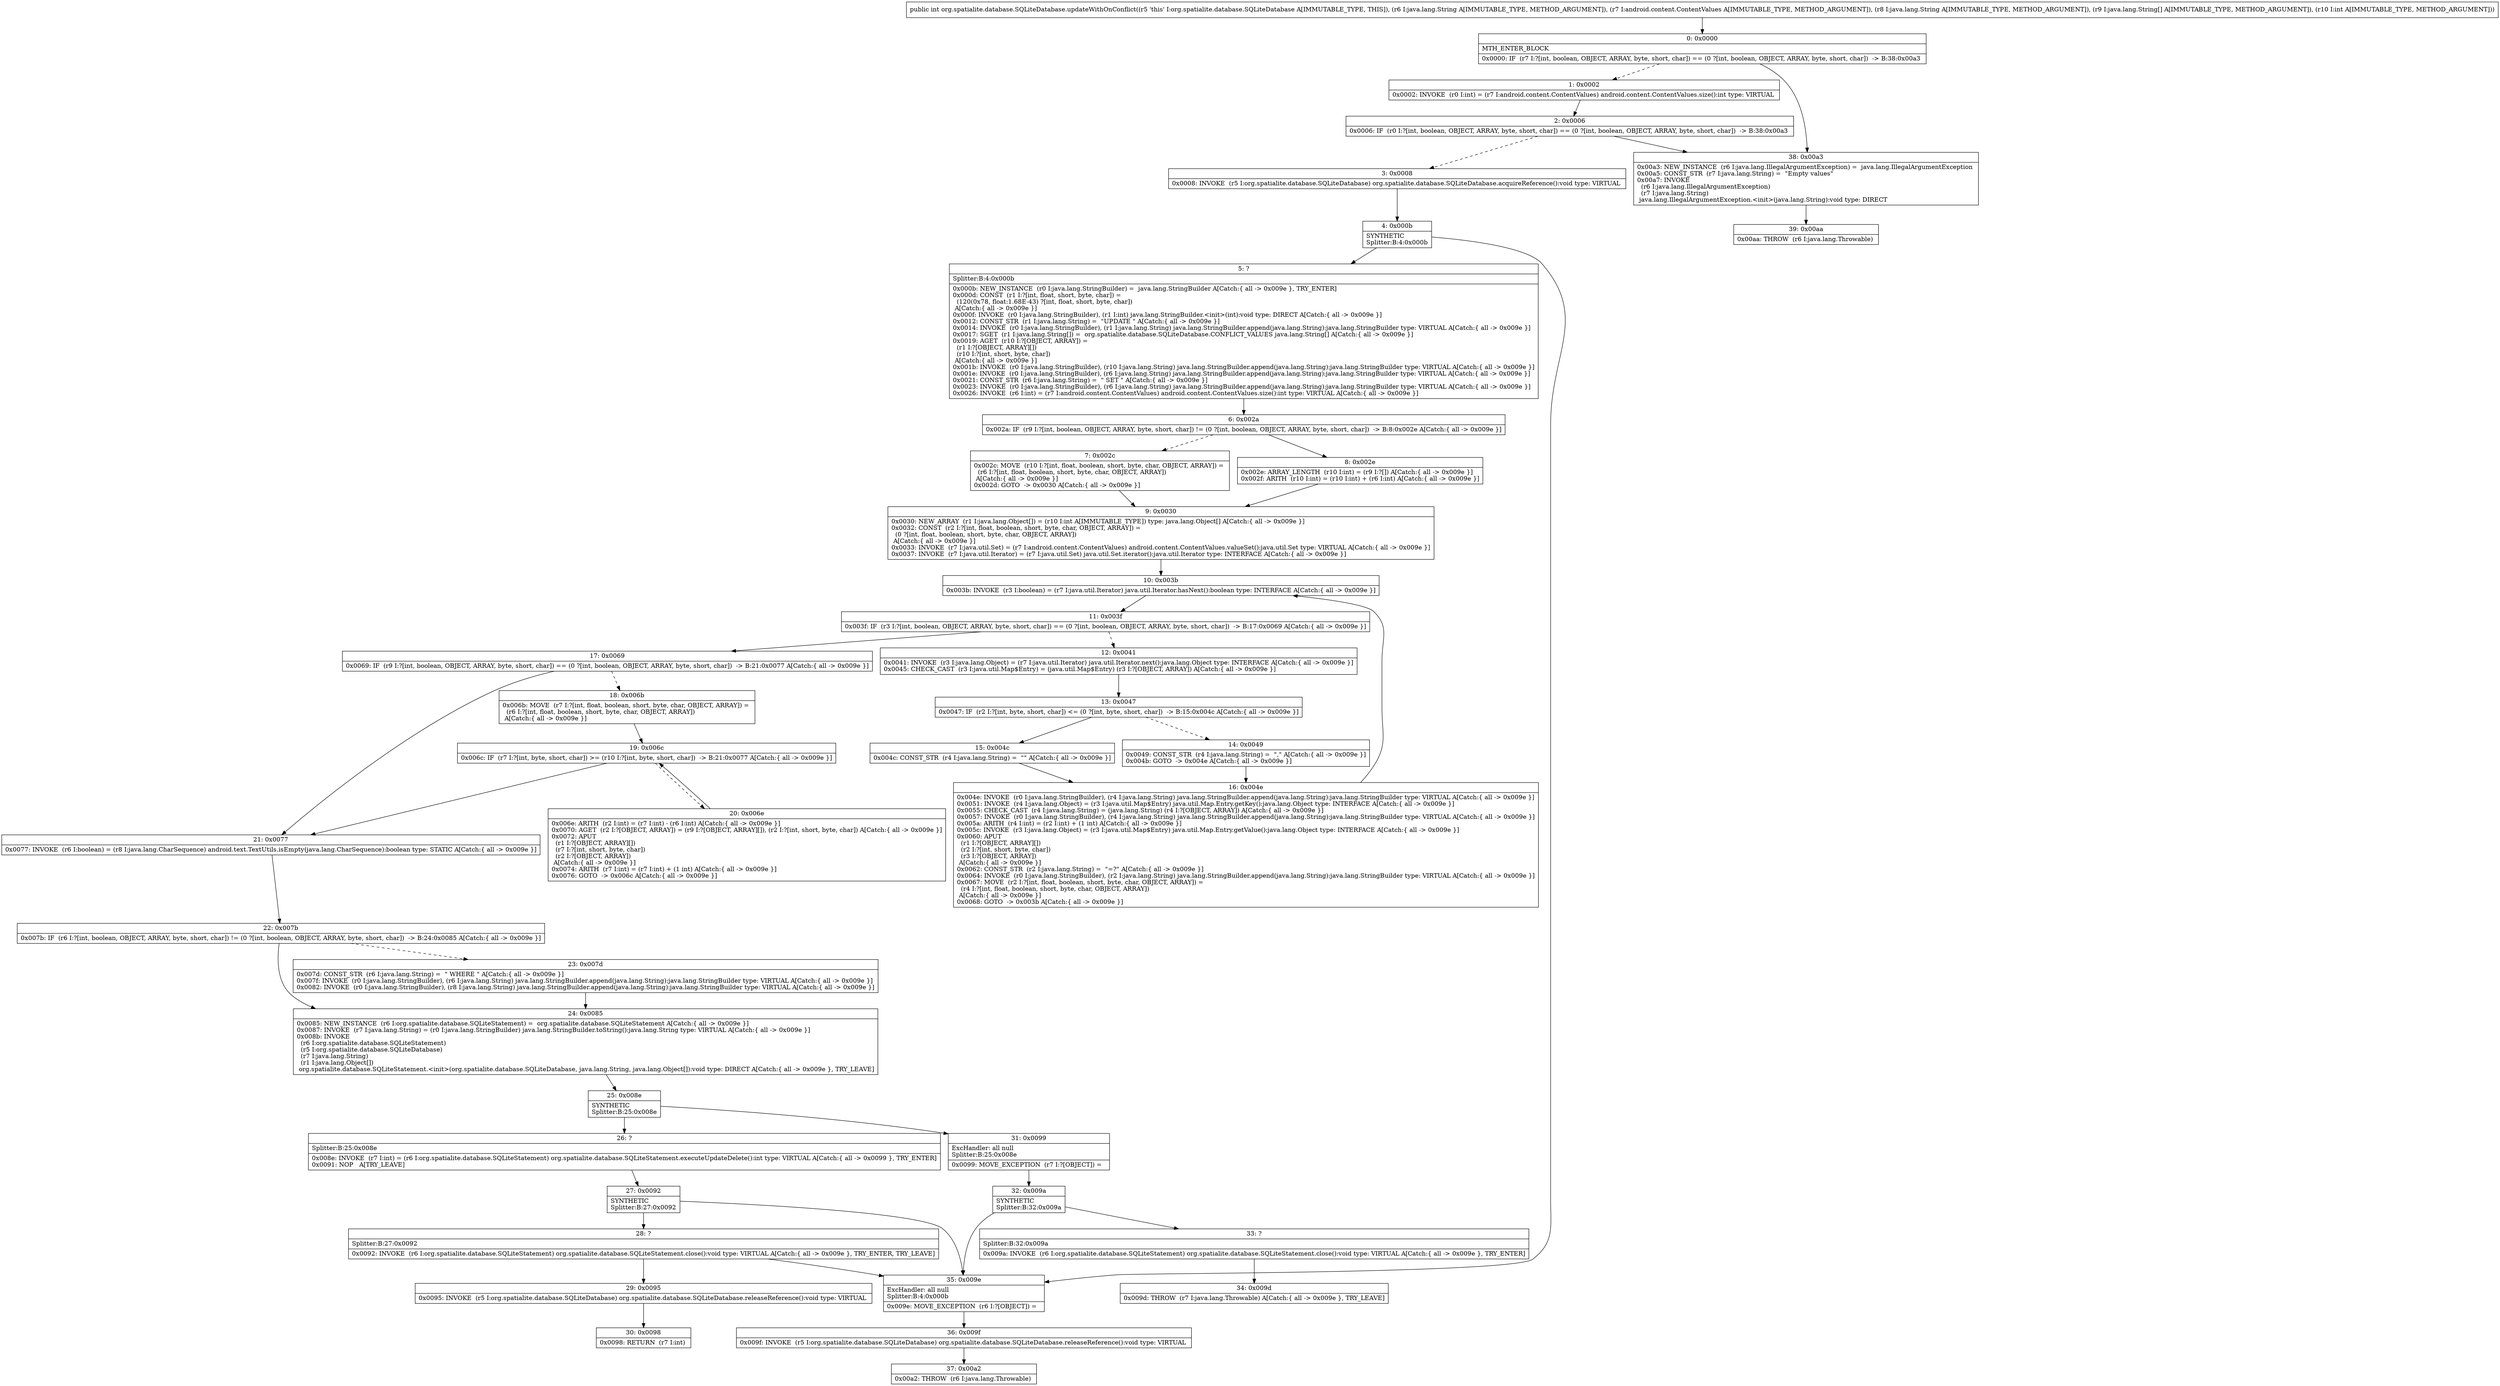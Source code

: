 digraph "CFG fororg.spatialite.database.SQLiteDatabase.updateWithOnConflict(Ljava\/lang\/String;Landroid\/content\/ContentValues;Ljava\/lang\/String;[Ljava\/lang\/String;I)I" {
Node_0 [shape=record,label="{0\:\ 0x0000|MTH_ENTER_BLOCK\l|0x0000: IF  (r7 I:?[int, boolean, OBJECT, ARRAY, byte, short, char]) == (0 ?[int, boolean, OBJECT, ARRAY, byte, short, char])  \-\> B:38:0x00a3 \l}"];
Node_1 [shape=record,label="{1\:\ 0x0002|0x0002: INVOKE  (r0 I:int) = (r7 I:android.content.ContentValues) android.content.ContentValues.size():int type: VIRTUAL \l}"];
Node_2 [shape=record,label="{2\:\ 0x0006|0x0006: IF  (r0 I:?[int, boolean, OBJECT, ARRAY, byte, short, char]) == (0 ?[int, boolean, OBJECT, ARRAY, byte, short, char])  \-\> B:38:0x00a3 \l}"];
Node_3 [shape=record,label="{3\:\ 0x0008|0x0008: INVOKE  (r5 I:org.spatialite.database.SQLiteDatabase) org.spatialite.database.SQLiteDatabase.acquireReference():void type: VIRTUAL \l}"];
Node_4 [shape=record,label="{4\:\ 0x000b|SYNTHETIC\lSplitter:B:4:0x000b\l}"];
Node_5 [shape=record,label="{5\:\ ?|Splitter:B:4:0x000b\l|0x000b: NEW_INSTANCE  (r0 I:java.lang.StringBuilder) =  java.lang.StringBuilder A[Catch:\{ all \-\> 0x009e \}, TRY_ENTER]\l0x000d: CONST  (r1 I:?[int, float, short, byte, char]) = \l  (120(0x78, float:1.68E\-43) ?[int, float, short, byte, char])\l A[Catch:\{ all \-\> 0x009e \}]\l0x000f: INVOKE  (r0 I:java.lang.StringBuilder), (r1 I:int) java.lang.StringBuilder.\<init\>(int):void type: DIRECT A[Catch:\{ all \-\> 0x009e \}]\l0x0012: CONST_STR  (r1 I:java.lang.String) =  \"UPDATE \" A[Catch:\{ all \-\> 0x009e \}]\l0x0014: INVOKE  (r0 I:java.lang.StringBuilder), (r1 I:java.lang.String) java.lang.StringBuilder.append(java.lang.String):java.lang.StringBuilder type: VIRTUAL A[Catch:\{ all \-\> 0x009e \}]\l0x0017: SGET  (r1 I:java.lang.String[]) =  org.spatialite.database.SQLiteDatabase.CONFLICT_VALUES java.lang.String[] A[Catch:\{ all \-\> 0x009e \}]\l0x0019: AGET  (r10 I:?[OBJECT, ARRAY]) = \l  (r1 I:?[OBJECT, ARRAY][])\l  (r10 I:?[int, short, byte, char])\l A[Catch:\{ all \-\> 0x009e \}]\l0x001b: INVOKE  (r0 I:java.lang.StringBuilder), (r10 I:java.lang.String) java.lang.StringBuilder.append(java.lang.String):java.lang.StringBuilder type: VIRTUAL A[Catch:\{ all \-\> 0x009e \}]\l0x001e: INVOKE  (r0 I:java.lang.StringBuilder), (r6 I:java.lang.String) java.lang.StringBuilder.append(java.lang.String):java.lang.StringBuilder type: VIRTUAL A[Catch:\{ all \-\> 0x009e \}]\l0x0021: CONST_STR  (r6 I:java.lang.String) =  \" SET \" A[Catch:\{ all \-\> 0x009e \}]\l0x0023: INVOKE  (r0 I:java.lang.StringBuilder), (r6 I:java.lang.String) java.lang.StringBuilder.append(java.lang.String):java.lang.StringBuilder type: VIRTUAL A[Catch:\{ all \-\> 0x009e \}]\l0x0026: INVOKE  (r6 I:int) = (r7 I:android.content.ContentValues) android.content.ContentValues.size():int type: VIRTUAL A[Catch:\{ all \-\> 0x009e \}]\l}"];
Node_6 [shape=record,label="{6\:\ 0x002a|0x002a: IF  (r9 I:?[int, boolean, OBJECT, ARRAY, byte, short, char]) != (0 ?[int, boolean, OBJECT, ARRAY, byte, short, char])  \-\> B:8:0x002e A[Catch:\{ all \-\> 0x009e \}]\l}"];
Node_7 [shape=record,label="{7\:\ 0x002c|0x002c: MOVE  (r10 I:?[int, float, boolean, short, byte, char, OBJECT, ARRAY]) = \l  (r6 I:?[int, float, boolean, short, byte, char, OBJECT, ARRAY])\l A[Catch:\{ all \-\> 0x009e \}]\l0x002d: GOTO  \-\> 0x0030 A[Catch:\{ all \-\> 0x009e \}]\l}"];
Node_8 [shape=record,label="{8\:\ 0x002e|0x002e: ARRAY_LENGTH  (r10 I:int) = (r9 I:?[]) A[Catch:\{ all \-\> 0x009e \}]\l0x002f: ARITH  (r10 I:int) = (r10 I:int) + (r6 I:int) A[Catch:\{ all \-\> 0x009e \}]\l}"];
Node_9 [shape=record,label="{9\:\ 0x0030|0x0030: NEW_ARRAY  (r1 I:java.lang.Object[]) = (r10 I:int A[IMMUTABLE_TYPE]) type: java.lang.Object[] A[Catch:\{ all \-\> 0x009e \}]\l0x0032: CONST  (r2 I:?[int, float, boolean, short, byte, char, OBJECT, ARRAY]) = \l  (0 ?[int, float, boolean, short, byte, char, OBJECT, ARRAY])\l A[Catch:\{ all \-\> 0x009e \}]\l0x0033: INVOKE  (r7 I:java.util.Set) = (r7 I:android.content.ContentValues) android.content.ContentValues.valueSet():java.util.Set type: VIRTUAL A[Catch:\{ all \-\> 0x009e \}]\l0x0037: INVOKE  (r7 I:java.util.Iterator) = (r7 I:java.util.Set) java.util.Set.iterator():java.util.Iterator type: INTERFACE A[Catch:\{ all \-\> 0x009e \}]\l}"];
Node_10 [shape=record,label="{10\:\ 0x003b|0x003b: INVOKE  (r3 I:boolean) = (r7 I:java.util.Iterator) java.util.Iterator.hasNext():boolean type: INTERFACE A[Catch:\{ all \-\> 0x009e \}]\l}"];
Node_11 [shape=record,label="{11\:\ 0x003f|0x003f: IF  (r3 I:?[int, boolean, OBJECT, ARRAY, byte, short, char]) == (0 ?[int, boolean, OBJECT, ARRAY, byte, short, char])  \-\> B:17:0x0069 A[Catch:\{ all \-\> 0x009e \}]\l}"];
Node_12 [shape=record,label="{12\:\ 0x0041|0x0041: INVOKE  (r3 I:java.lang.Object) = (r7 I:java.util.Iterator) java.util.Iterator.next():java.lang.Object type: INTERFACE A[Catch:\{ all \-\> 0x009e \}]\l0x0045: CHECK_CAST  (r3 I:java.util.Map$Entry) = (java.util.Map$Entry) (r3 I:?[OBJECT, ARRAY]) A[Catch:\{ all \-\> 0x009e \}]\l}"];
Node_13 [shape=record,label="{13\:\ 0x0047|0x0047: IF  (r2 I:?[int, byte, short, char]) \<= (0 ?[int, byte, short, char])  \-\> B:15:0x004c A[Catch:\{ all \-\> 0x009e \}]\l}"];
Node_14 [shape=record,label="{14\:\ 0x0049|0x0049: CONST_STR  (r4 I:java.lang.String) =  \",\" A[Catch:\{ all \-\> 0x009e \}]\l0x004b: GOTO  \-\> 0x004e A[Catch:\{ all \-\> 0x009e \}]\l}"];
Node_15 [shape=record,label="{15\:\ 0x004c|0x004c: CONST_STR  (r4 I:java.lang.String) =  \"\" A[Catch:\{ all \-\> 0x009e \}]\l}"];
Node_16 [shape=record,label="{16\:\ 0x004e|0x004e: INVOKE  (r0 I:java.lang.StringBuilder), (r4 I:java.lang.String) java.lang.StringBuilder.append(java.lang.String):java.lang.StringBuilder type: VIRTUAL A[Catch:\{ all \-\> 0x009e \}]\l0x0051: INVOKE  (r4 I:java.lang.Object) = (r3 I:java.util.Map$Entry) java.util.Map.Entry.getKey():java.lang.Object type: INTERFACE A[Catch:\{ all \-\> 0x009e \}]\l0x0055: CHECK_CAST  (r4 I:java.lang.String) = (java.lang.String) (r4 I:?[OBJECT, ARRAY]) A[Catch:\{ all \-\> 0x009e \}]\l0x0057: INVOKE  (r0 I:java.lang.StringBuilder), (r4 I:java.lang.String) java.lang.StringBuilder.append(java.lang.String):java.lang.StringBuilder type: VIRTUAL A[Catch:\{ all \-\> 0x009e \}]\l0x005a: ARITH  (r4 I:int) = (r2 I:int) + (1 int) A[Catch:\{ all \-\> 0x009e \}]\l0x005c: INVOKE  (r3 I:java.lang.Object) = (r3 I:java.util.Map$Entry) java.util.Map.Entry.getValue():java.lang.Object type: INTERFACE A[Catch:\{ all \-\> 0x009e \}]\l0x0060: APUT  \l  (r1 I:?[OBJECT, ARRAY][])\l  (r2 I:?[int, short, byte, char])\l  (r3 I:?[OBJECT, ARRAY])\l A[Catch:\{ all \-\> 0x009e \}]\l0x0062: CONST_STR  (r2 I:java.lang.String) =  \"=?\" A[Catch:\{ all \-\> 0x009e \}]\l0x0064: INVOKE  (r0 I:java.lang.StringBuilder), (r2 I:java.lang.String) java.lang.StringBuilder.append(java.lang.String):java.lang.StringBuilder type: VIRTUAL A[Catch:\{ all \-\> 0x009e \}]\l0x0067: MOVE  (r2 I:?[int, float, boolean, short, byte, char, OBJECT, ARRAY]) = \l  (r4 I:?[int, float, boolean, short, byte, char, OBJECT, ARRAY])\l A[Catch:\{ all \-\> 0x009e \}]\l0x0068: GOTO  \-\> 0x003b A[Catch:\{ all \-\> 0x009e \}]\l}"];
Node_17 [shape=record,label="{17\:\ 0x0069|0x0069: IF  (r9 I:?[int, boolean, OBJECT, ARRAY, byte, short, char]) == (0 ?[int, boolean, OBJECT, ARRAY, byte, short, char])  \-\> B:21:0x0077 A[Catch:\{ all \-\> 0x009e \}]\l}"];
Node_18 [shape=record,label="{18\:\ 0x006b|0x006b: MOVE  (r7 I:?[int, float, boolean, short, byte, char, OBJECT, ARRAY]) = \l  (r6 I:?[int, float, boolean, short, byte, char, OBJECT, ARRAY])\l A[Catch:\{ all \-\> 0x009e \}]\l}"];
Node_19 [shape=record,label="{19\:\ 0x006c|0x006c: IF  (r7 I:?[int, byte, short, char]) \>= (r10 I:?[int, byte, short, char])  \-\> B:21:0x0077 A[Catch:\{ all \-\> 0x009e \}]\l}"];
Node_20 [shape=record,label="{20\:\ 0x006e|0x006e: ARITH  (r2 I:int) = (r7 I:int) \- (r6 I:int) A[Catch:\{ all \-\> 0x009e \}]\l0x0070: AGET  (r2 I:?[OBJECT, ARRAY]) = (r9 I:?[OBJECT, ARRAY][]), (r2 I:?[int, short, byte, char]) A[Catch:\{ all \-\> 0x009e \}]\l0x0072: APUT  \l  (r1 I:?[OBJECT, ARRAY][])\l  (r7 I:?[int, short, byte, char])\l  (r2 I:?[OBJECT, ARRAY])\l A[Catch:\{ all \-\> 0x009e \}]\l0x0074: ARITH  (r7 I:int) = (r7 I:int) + (1 int) A[Catch:\{ all \-\> 0x009e \}]\l0x0076: GOTO  \-\> 0x006c A[Catch:\{ all \-\> 0x009e \}]\l}"];
Node_21 [shape=record,label="{21\:\ 0x0077|0x0077: INVOKE  (r6 I:boolean) = (r8 I:java.lang.CharSequence) android.text.TextUtils.isEmpty(java.lang.CharSequence):boolean type: STATIC A[Catch:\{ all \-\> 0x009e \}]\l}"];
Node_22 [shape=record,label="{22\:\ 0x007b|0x007b: IF  (r6 I:?[int, boolean, OBJECT, ARRAY, byte, short, char]) != (0 ?[int, boolean, OBJECT, ARRAY, byte, short, char])  \-\> B:24:0x0085 A[Catch:\{ all \-\> 0x009e \}]\l}"];
Node_23 [shape=record,label="{23\:\ 0x007d|0x007d: CONST_STR  (r6 I:java.lang.String) =  \" WHERE \" A[Catch:\{ all \-\> 0x009e \}]\l0x007f: INVOKE  (r0 I:java.lang.StringBuilder), (r6 I:java.lang.String) java.lang.StringBuilder.append(java.lang.String):java.lang.StringBuilder type: VIRTUAL A[Catch:\{ all \-\> 0x009e \}]\l0x0082: INVOKE  (r0 I:java.lang.StringBuilder), (r8 I:java.lang.String) java.lang.StringBuilder.append(java.lang.String):java.lang.StringBuilder type: VIRTUAL A[Catch:\{ all \-\> 0x009e \}]\l}"];
Node_24 [shape=record,label="{24\:\ 0x0085|0x0085: NEW_INSTANCE  (r6 I:org.spatialite.database.SQLiteStatement) =  org.spatialite.database.SQLiteStatement A[Catch:\{ all \-\> 0x009e \}]\l0x0087: INVOKE  (r7 I:java.lang.String) = (r0 I:java.lang.StringBuilder) java.lang.StringBuilder.toString():java.lang.String type: VIRTUAL A[Catch:\{ all \-\> 0x009e \}]\l0x008b: INVOKE  \l  (r6 I:org.spatialite.database.SQLiteStatement)\l  (r5 I:org.spatialite.database.SQLiteDatabase)\l  (r7 I:java.lang.String)\l  (r1 I:java.lang.Object[])\l org.spatialite.database.SQLiteStatement.\<init\>(org.spatialite.database.SQLiteDatabase, java.lang.String, java.lang.Object[]):void type: DIRECT A[Catch:\{ all \-\> 0x009e \}, TRY_LEAVE]\l}"];
Node_25 [shape=record,label="{25\:\ 0x008e|SYNTHETIC\lSplitter:B:25:0x008e\l}"];
Node_26 [shape=record,label="{26\:\ ?|Splitter:B:25:0x008e\l|0x008e: INVOKE  (r7 I:int) = (r6 I:org.spatialite.database.SQLiteStatement) org.spatialite.database.SQLiteStatement.executeUpdateDelete():int type: VIRTUAL A[Catch:\{ all \-\> 0x0099 \}, TRY_ENTER]\l0x0091: NOP   A[TRY_LEAVE]\l}"];
Node_27 [shape=record,label="{27\:\ 0x0092|SYNTHETIC\lSplitter:B:27:0x0092\l}"];
Node_28 [shape=record,label="{28\:\ ?|Splitter:B:27:0x0092\l|0x0092: INVOKE  (r6 I:org.spatialite.database.SQLiteStatement) org.spatialite.database.SQLiteStatement.close():void type: VIRTUAL A[Catch:\{ all \-\> 0x009e \}, TRY_ENTER, TRY_LEAVE]\l}"];
Node_29 [shape=record,label="{29\:\ 0x0095|0x0095: INVOKE  (r5 I:org.spatialite.database.SQLiteDatabase) org.spatialite.database.SQLiteDatabase.releaseReference():void type: VIRTUAL \l}"];
Node_30 [shape=record,label="{30\:\ 0x0098|0x0098: RETURN  (r7 I:int) \l}"];
Node_31 [shape=record,label="{31\:\ 0x0099|ExcHandler: all null\lSplitter:B:25:0x008e\l|0x0099: MOVE_EXCEPTION  (r7 I:?[OBJECT]) =  \l}"];
Node_32 [shape=record,label="{32\:\ 0x009a|SYNTHETIC\lSplitter:B:32:0x009a\l}"];
Node_33 [shape=record,label="{33\:\ ?|Splitter:B:32:0x009a\l|0x009a: INVOKE  (r6 I:org.spatialite.database.SQLiteStatement) org.spatialite.database.SQLiteStatement.close():void type: VIRTUAL A[Catch:\{ all \-\> 0x009e \}, TRY_ENTER]\l}"];
Node_34 [shape=record,label="{34\:\ 0x009d|0x009d: THROW  (r7 I:java.lang.Throwable) A[Catch:\{ all \-\> 0x009e \}, TRY_LEAVE]\l}"];
Node_35 [shape=record,label="{35\:\ 0x009e|ExcHandler: all null\lSplitter:B:4:0x000b\l|0x009e: MOVE_EXCEPTION  (r6 I:?[OBJECT]) =  \l}"];
Node_36 [shape=record,label="{36\:\ 0x009f|0x009f: INVOKE  (r5 I:org.spatialite.database.SQLiteDatabase) org.spatialite.database.SQLiteDatabase.releaseReference():void type: VIRTUAL \l}"];
Node_37 [shape=record,label="{37\:\ 0x00a2|0x00a2: THROW  (r6 I:java.lang.Throwable) \l}"];
Node_38 [shape=record,label="{38\:\ 0x00a3|0x00a3: NEW_INSTANCE  (r6 I:java.lang.IllegalArgumentException) =  java.lang.IllegalArgumentException \l0x00a5: CONST_STR  (r7 I:java.lang.String) =  \"Empty values\" \l0x00a7: INVOKE  \l  (r6 I:java.lang.IllegalArgumentException)\l  (r7 I:java.lang.String)\l java.lang.IllegalArgumentException.\<init\>(java.lang.String):void type: DIRECT \l}"];
Node_39 [shape=record,label="{39\:\ 0x00aa|0x00aa: THROW  (r6 I:java.lang.Throwable) \l}"];
MethodNode[shape=record,label="{public int org.spatialite.database.SQLiteDatabase.updateWithOnConflict((r5 'this' I:org.spatialite.database.SQLiteDatabase A[IMMUTABLE_TYPE, THIS]), (r6 I:java.lang.String A[IMMUTABLE_TYPE, METHOD_ARGUMENT]), (r7 I:android.content.ContentValues A[IMMUTABLE_TYPE, METHOD_ARGUMENT]), (r8 I:java.lang.String A[IMMUTABLE_TYPE, METHOD_ARGUMENT]), (r9 I:java.lang.String[] A[IMMUTABLE_TYPE, METHOD_ARGUMENT]), (r10 I:int A[IMMUTABLE_TYPE, METHOD_ARGUMENT])) }"];
MethodNode -> Node_0;
Node_0 -> Node_1[style=dashed];
Node_0 -> Node_38;
Node_1 -> Node_2;
Node_2 -> Node_3[style=dashed];
Node_2 -> Node_38;
Node_3 -> Node_4;
Node_4 -> Node_5;
Node_4 -> Node_35;
Node_5 -> Node_6;
Node_6 -> Node_7[style=dashed];
Node_6 -> Node_8;
Node_7 -> Node_9;
Node_8 -> Node_9;
Node_9 -> Node_10;
Node_10 -> Node_11;
Node_11 -> Node_12[style=dashed];
Node_11 -> Node_17;
Node_12 -> Node_13;
Node_13 -> Node_14[style=dashed];
Node_13 -> Node_15;
Node_14 -> Node_16;
Node_15 -> Node_16;
Node_16 -> Node_10;
Node_17 -> Node_18[style=dashed];
Node_17 -> Node_21;
Node_18 -> Node_19;
Node_19 -> Node_20[style=dashed];
Node_19 -> Node_21;
Node_20 -> Node_19;
Node_21 -> Node_22;
Node_22 -> Node_23[style=dashed];
Node_22 -> Node_24;
Node_23 -> Node_24;
Node_24 -> Node_25;
Node_25 -> Node_26;
Node_25 -> Node_31;
Node_26 -> Node_27;
Node_27 -> Node_28;
Node_27 -> Node_35;
Node_28 -> Node_29;
Node_28 -> Node_35;
Node_29 -> Node_30;
Node_31 -> Node_32;
Node_32 -> Node_33;
Node_32 -> Node_35;
Node_33 -> Node_34;
Node_35 -> Node_36;
Node_36 -> Node_37;
Node_38 -> Node_39;
}

